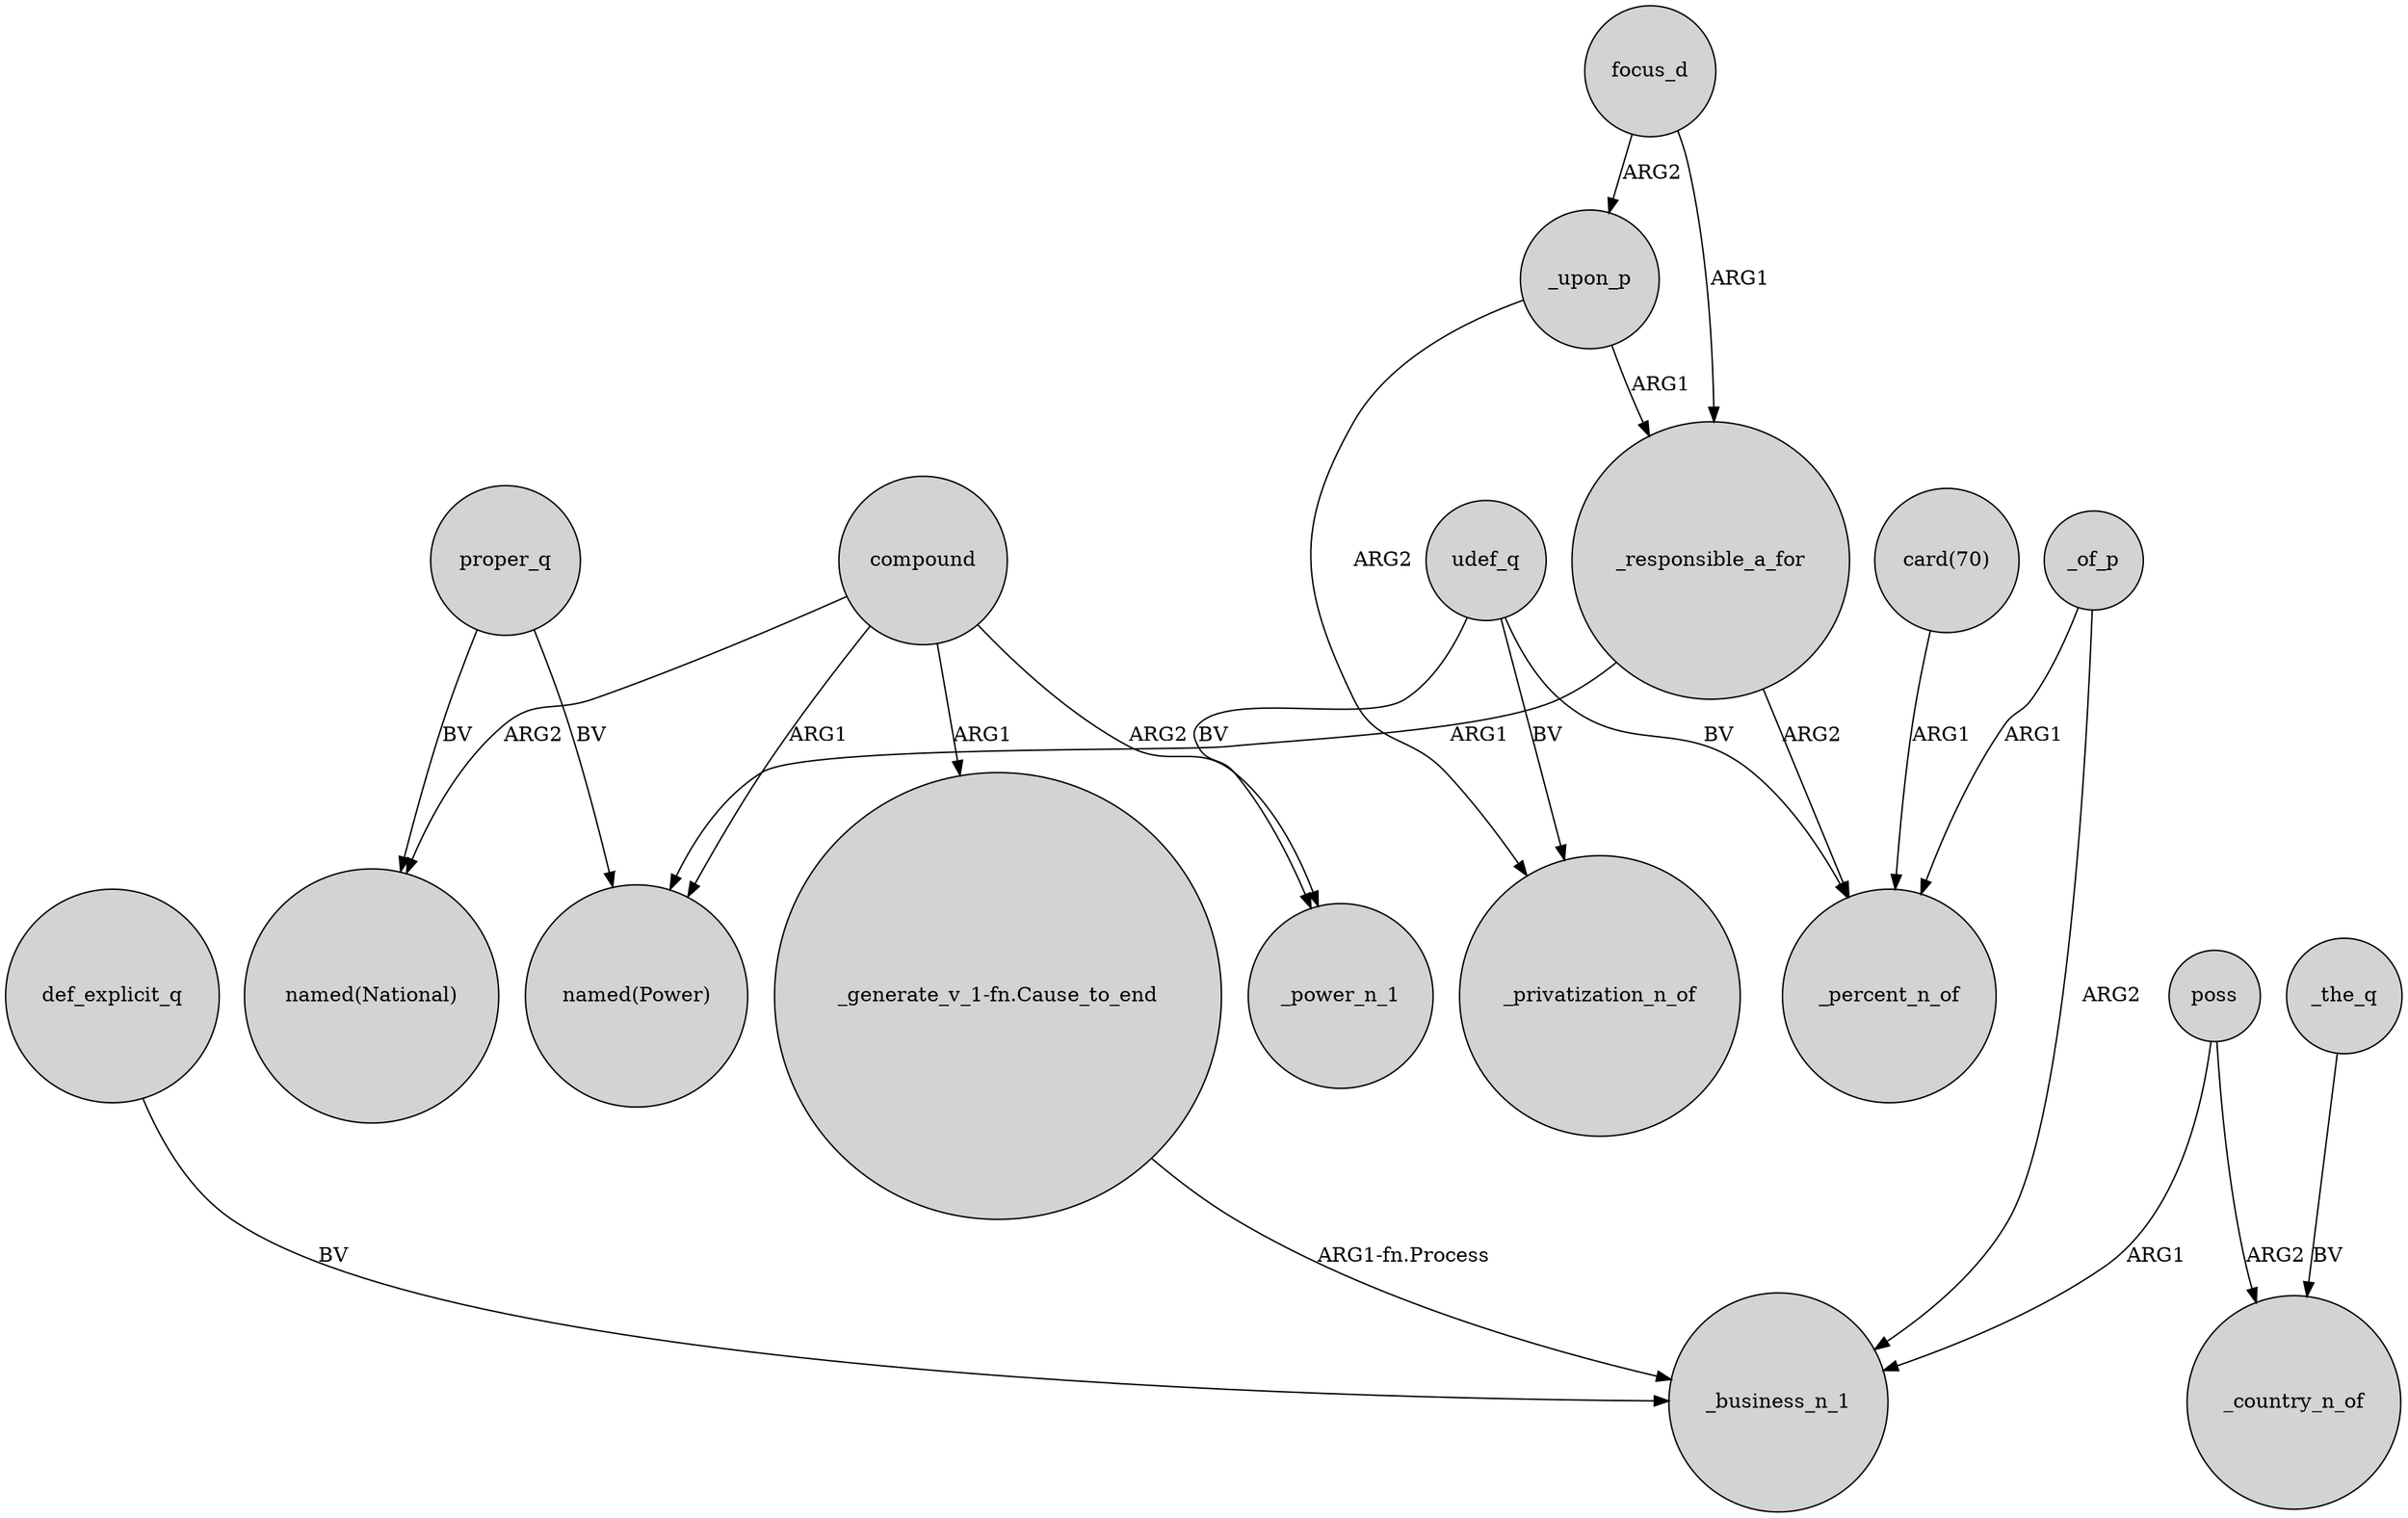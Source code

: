 digraph {
	node [shape=circle style=filled]
	_responsible_a_for -> "named(Power)" [label=ARG1]
	def_explicit_q -> _business_n_1 [label=BV]
	_upon_p -> _privatization_n_of [label=ARG2]
	"card(70)" -> _percent_n_of [label=ARG1]
	poss -> _business_n_1 [label=ARG1]
	poss -> _country_n_of [label=ARG2]
	focus_d -> _responsible_a_for [label=ARG1]
	compound -> "named(Power)" [label=ARG1]
	compound -> "named(National)" [label=ARG2]
	_upon_p -> _responsible_a_for [label=ARG1]
	_of_p -> _percent_n_of [label=ARG1]
	compound -> _power_n_1 [label=ARG2]
	"_generate_v_1-fn.Cause_to_end" -> _business_n_1 [label="ARG1-fn.Process"]
	udef_q -> _privatization_n_of [label=BV]
	udef_q -> _percent_n_of [label=BV]
	_the_q -> _country_n_of [label=BV]
	focus_d -> _upon_p [label=ARG2]
	proper_q -> "named(Power)" [label=BV]
	_of_p -> _business_n_1 [label=ARG2]
	compound -> "_generate_v_1-fn.Cause_to_end" [label=ARG1]
	proper_q -> "named(National)" [label=BV]
	_responsible_a_for -> _percent_n_of [label=ARG2]
	udef_q -> _power_n_1 [label=BV]
}
